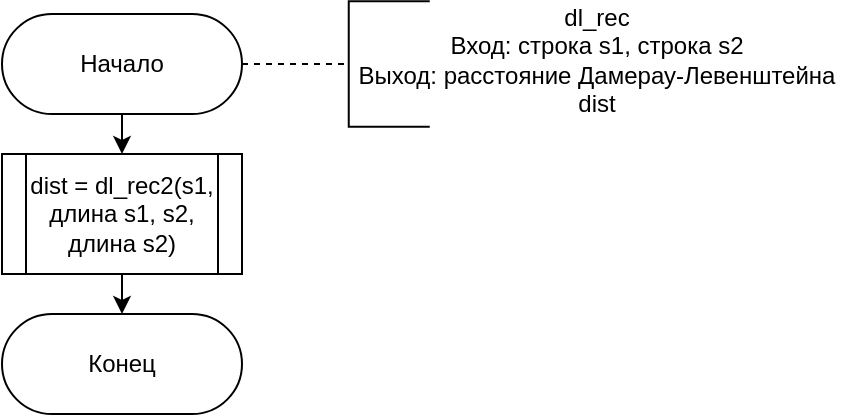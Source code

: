 <mxfile version="20.5.3" type="device"><diagram id="PKrw68s-FcHz-RrZCr9i" name="Page-1"><mxGraphModel dx="990" dy="1736" grid="1" gridSize="10" guides="1" tooltips="1" connect="1" arrows="1" fold="1" page="1" pageScale="1" pageWidth="827" pageHeight="1169" math="0" shadow="0"><root><mxCell id="0"/><mxCell id="1" parent="0"/><mxCell id="Gvd8Ezxa3fLg7O33Pl0G-1" value="Начало" style="rounded=1;whiteSpace=wrap;html=1;arcSize=50;" parent="1" vertex="1"><mxGeometry x="318" y="-150" width="120" height="50" as="geometry"/></mxCell><mxCell id="Gvd8Ezxa3fLg7O33Pl0G-6" value="dl_rec&lt;br&gt;Вход: строка s1, строка s2&lt;br&gt;Выход: расстояние Дамерау-Левенштейна dist" style="text;html=1;strokeColor=none;fillColor=none;align=center;verticalAlign=middle;whiteSpace=wrap;rounded=0;" parent="1" vertex="1"><mxGeometry x="490" y="-152" width="250.5" height="50" as="geometry"/></mxCell><mxCell id="7Xwj2gsnW8v6YeENi7_U-6" value="" style="shape=partialRectangle;whiteSpace=wrap;html=1;bottom=1;right=1;left=1;top=0;fillColor=none;routingCenterX=-0.5;rotation=90;" parent="1" vertex="1"><mxGeometry x="480" y="-145" width="62.75" height="40" as="geometry"/></mxCell><mxCell id="7Xwj2gsnW8v6YeENi7_U-9" value="" style="endArrow=none;dashed=1;html=1;exitX=1;exitY=0.5;exitDx=0;exitDy=0;" parent="1" source="Gvd8Ezxa3fLg7O33Pl0G-1" edge="1"><mxGeometry width="50" height="50" relative="1" as="geometry"><mxPoint x="440" y="359.5" as="sourcePoint"/><mxPoint x="490" y="-125" as="targetPoint"/></mxGeometry></mxCell><mxCell id="7KkQY9kMoHt1sWc8BFou-1" value="dist = dl_rec2(s1, длина s1, s2, длина s2)" style="shape=process;whiteSpace=wrap;html=1;backgroundOutline=1;" parent="1" vertex="1"><mxGeometry x="318" y="-80" width="120" height="60" as="geometry"/></mxCell><mxCell id="7KkQY9kMoHt1sWc8BFou-2" value="Конец" style="rounded=1;whiteSpace=wrap;html=1;arcSize=50;" parent="1" vertex="1"><mxGeometry x="318" width="120" height="50" as="geometry"/></mxCell><mxCell id="_3mz4RCmwUw2xOC2AsMH-1" value="" style="endArrow=classic;html=1;rounded=0;exitX=0.5;exitY=1;exitDx=0;exitDy=0;entryX=0.5;entryY=0;entryDx=0;entryDy=0;" edge="1" parent="1" source="Gvd8Ezxa3fLg7O33Pl0G-1" target="7KkQY9kMoHt1sWc8BFou-1"><mxGeometry width="50" height="50" relative="1" as="geometry"><mxPoint x="390" y="80" as="sourcePoint"/><mxPoint x="440" y="30" as="targetPoint"/></mxGeometry></mxCell><mxCell id="_3mz4RCmwUw2xOC2AsMH-2" value="" style="endArrow=classic;html=1;rounded=0;exitX=0.5;exitY=1;exitDx=0;exitDy=0;entryX=0.5;entryY=0;entryDx=0;entryDy=0;" edge="1" parent="1" source="7KkQY9kMoHt1sWc8BFou-1" target="7KkQY9kMoHt1sWc8BFou-2"><mxGeometry width="50" height="50" relative="1" as="geometry"><mxPoint x="390" y="80" as="sourcePoint"/><mxPoint x="440" y="30" as="targetPoint"/></mxGeometry></mxCell></root></mxGraphModel></diagram></mxfile>